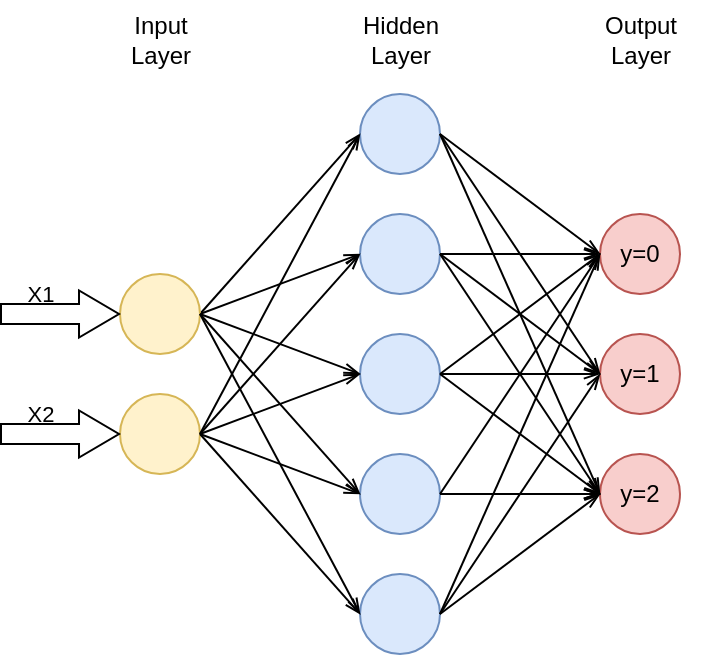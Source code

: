 <mxfile version="23.1.5" type="device">
  <diagram name="Page-1" id="lGg7TFK-4iDO3xBokP4W">
    <mxGraphModel dx="1151" dy="959" grid="1" gridSize="10" guides="1" tooltips="1" connect="1" arrows="1" fold="1" page="1" pageScale="1" pageWidth="827" pageHeight="1169" math="0" shadow="0">
      <root>
        <mxCell id="0" />
        <mxCell id="1" parent="0" />
        <mxCell id="K5dQghtmJ-VoOmfmf8Uz-15" style="rounded=0;orthogonalLoop=1;jettySize=auto;html=1;entryX=0;entryY=0.5;entryDx=0;entryDy=0;exitX=1;exitY=0.5;exitDx=0;exitDy=0;endArrow=openThin;endFill=0;" edge="1" parent="1" source="K5dQghtmJ-VoOmfmf8Uz-1" target="K5dQghtmJ-VoOmfmf8Uz-11">
          <mxGeometry relative="1" as="geometry" />
        </mxCell>
        <mxCell id="K5dQghtmJ-VoOmfmf8Uz-16" style="rounded=0;orthogonalLoop=1;jettySize=auto;html=1;entryX=0;entryY=0.5;entryDx=0;entryDy=0;exitX=1;exitY=0.5;exitDx=0;exitDy=0;endArrow=openThin;endFill=0;" edge="1" parent="1" source="K5dQghtmJ-VoOmfmf8Uz-1" target="K5dQghtmJ-VoOmfmf8Uz-10">
          <mxGeometry relative="1" as="geometry" />
        </mxCell>
        <mxCell id="K5dQghtmJ-VoOmfmf8Uz-1" value="" style="ellipse;whiteSpace=wrap;html=1;aspect=fixed;fillColor=#fff2cc;strokeColor=#d6b656;" vertex="1" parent="1">
          <mxGeometry x="160" y="250" width="40" height="40" as="geometry" />
        </mxCell>
        <mxCell id="K5dQghtmJ-VoOmfmf8Uz-2" value="" style="ellipse;whiteSpace=wrap;html=1;aspect=fixed;fillColor=#fff2cc;strokeColor=#d6b656;" vertex="1" parent="1">
          <mxGeometry x="160" y="310" width="40" height="40" as="geometry" />
        </mxCell>
        <mxCell id="K5dQghtmJ-VoOmfmf8Uz-4" value="X2" style="shape=flexArrow;endArrow=classic;html=1;rounded=0;entryX=0;entryY=0.5;entryDx=0;entryDy=0;endWidth=12.571;endSize=6.331;labelBackgroundColor=none;" edge="1" parent="1" target="K5dQghtmJ-VoOmfmf8Uz-2">
          <mxGeometry x="-0.333" y="10" width="50" height="50" relative="1" as="geometry">
            <mxPoint x="100" y="330" as="sourcePoint" />
            <mxPoint x="160" y="419.5" as="targetPoint" />
            <mxPoint as="offset" />
          </mxGeometry>
        </mxCell>
        <mxCell id="K5dQghtmJ-VoOmfmf8Uz-7" value="X1" style="shape=flexArrow;endArrow=classic;html=1;rounded=0;entryX=0;entryY=0.5;entryDx=0;entryDy=0;endWidth=12.571;endSize=6.331;labelBackgroundColor=none;" edge="1" parent="1" target="K5dQghtmJ-VoOmfmf8Uz-1">
          <mxGeometry x="-0.335" y="10" width="50" height="50" relative="1" as="geometry">
            <mxPoint x="100" y="270" as="sourcePoint" />
            <mxPoint x="160" y="259.71" as="targetPoint" />
            <mxPoint as="offset" />
          </mxGeometry>
        </mxCell>
        <mxCell id="K5dQghtmJ-VoOmfmf8Uz-10" value="" style="ellipse;whiteSpace=wrap;html=1;aspect=fixed;fillColor=#dae8fc;strokeColor=#6c8ebf;" vertex="1" parent="1">
          <mxGeometry x="280" y="220" width="40" height="40" as="geometry" />
        </mxCell>
        <mxCell id="K5dQghtmJ-VoOmfmf8Uz-11" value="" style="ellipse;whiteSpace=wrap;html=1;aspect=fixed;fillColor=#dae8fc;strokeColor=#6c8ebf;" vertex="1" parent="1">
          <mxGeometry x="280" y="160" width="40" height="40" as="geometry" />
        </mxCell>
        <mxCell id="K5dQghtmJ-VoOmfmf8Uz-12" value="" style="ellipse;whiteSpace=wrap;html=1;aspect=fixed;fillColor=#dae8fc;strokeColor=#6c8ebf;" vertex="1" parent="1">
          <mxGeometry x="280" y="280" width="40" height="40" as="geometry" />
        </mxCell>
        <mxCell id="K5dQghtmJ-VoOmfmf8Uz-13" value="" style="ellipse;whiteSpace=wrap;html=1;aspect=fixed;fillColor=#dae8fc;strokeColor=#6c8ebf;" vertex="1" parent="1">
          <mxGeometry x="280" y="340" width="40" height="40" as="geometry" />
        </mxCell>
        <mxCell id="K5dQghtmJ-VoOmfmf8Uz-14" value="" style="ellipse;whiteSpace=wrap;html=1;aspect=fixed;fillColor=#dae8fc;strokeColor=#6c8ebf;" vertex="1" parent="1">
          <mxGeometry x="280" y="400" width="40" height="40" as="geometry" />
        </mxCell>
        <mxCell id="K5dQghtmJ-VoOmfmf8Uz-17" style="rounded=0;orthogonalLoop=1;jettySize=auto;html=1;entryX=0;entryY=0.5;entryDx=0;entryDy=0;exitX=1;exitY=0.5;exitDx=0;exitDy=0;endArrow=openThin;endFill=0;" edge="1" parent="1" source="K5dQghtmJ-VoOmfmf8Uz-1" target="K5dQghtmJ-VoOmfmf8Uz-12">
          <mxGeometry relative="1" as="geometry">
            <mxPoint x="210" y="270" as="sourcePoint" />
            <mxPoint x="250" y="190" as="targetPoint" />
          </mxGeometry>
        </mxCell>
        <mxCell id="K5dQghtmJ-VoOmfmf8Uz-18" style="rounded=0;orthogonalLoop=1;jettySize=auto;html=1;entryX=0;entryY=0.5;entryDx=0;entryDy=0;exitX=1;exitY=0.5;exitDx=0;exitDy=0;endArrow=openThin;endFill=0;" edge="1" parent="1" source="K5dQghtmJ-VoOmfmf8Uz-1" target="K5dQghtmJ-VoOmfmf8Uz-13">
          <mxGeometry relative="1" as="geometry">
            <mxPoint x="210" y="270" as="sourcePoint" />
            <mxPoint x="250" y="310" as="targetPoint" />
          </mxGeometry>
        </mxCell>
        <mxCell id="K5dQghtmJ-VoOmfmf8Uz-19" style="rounded=0;orthogonalLoop=1;jettySize=auto;html=1;entryX=0;entryY=0.5;entryDx=0;entryDy=0;exitX=1;exitY=0.5;exitDx=0;exitDy=0;endArrow=openThin;endFill=0;" edge="1" parent="1" source="K5dQghtmJ-VoOmfmf8Uz-1" target="K5dQghtmJ-VoOmfmf8Uz-14">
          <mxGeometry relative="1" as="geometry">
            <mxPoint x="210" y="270" as="sourcePoint" />
            <mxPoint x="250" y="370" as="targetPoint" />
          </mxGeometry>
        </mxCell>
        <mxCell id="K5dQghtmJ-VoOmfmf8Uz-20" style="rounded=0;orthogonalLoop=1;jettySize=auto;html=1;entryX=0;entryY=0.5;entryDx=0;entryDy=0;exitX=1;exitY=0.5;exitDx=0;exitDy=0;endArrow=openThin;endFill=0;" edge="1" parent="1" source="K5dQghtmJ-VoOmfmf8Uz-2" target="K5dQghtmJ-VoOmfmf8Uz-14">
          <mxGeometry relative="1" as="geometry">
            <mxPoint x="220" y="280" as="sourcePoint" />
            <mxPoint x="260" y="380" as="targetPoint" />
          </mxGeometry>
        </mxCell>
        <mxCell id="K5dQghtmJ-VoOmfmf8Uz-21" style="rounded=0;orthogonalLoop=1;jettySize=auto;html=1;entryX=0;entryY=0.5;entryDx=0;entryDy=0;exitX=1;exitY=0.5;exitDx=0;exitDy=0;endArrow=openThin;endFill=0;" edge="1" parent="1" source="K5dQghtmJ-VoOmfmf8Uz-2" target="K5dQghtmJ-VoOmfmf8Uz-13">
          <mxGeometry relative="1" as="geometry">
            <mxPoint x="210" y="340" as="sourcePoint" />
            <mxPoint x="270" y="390" as="targetPoint" />
          </mxGeometry>
        </mxCell>
        <mxCell id="K5dQghtmJ-VoOmfmf8Uz-22" style="rounded=0;orthogonalLoop=1;jettySize=auto;html=1;entryX=0;entryY=0.5;entryDx=0;entryDy=0;exitX=1;exitY=0.5;exitDx=0;exitDy=0;endArrow=openThin;endFill=0;" edge="1" parent="1" source="K5dQghtmJ-VoOmfmf8Uz-2" target="K5dQghtmJ-VoOmfmf8Uz-12">
          <mxGeometry relative="1" as="geometry">
            <mxPoint x="240" y="300" as="sourcePoint" />
            <mxPoint x="280" y="400" as="targetPoint" />
          </mxGeometry>
        </mxCell>
        <mxCell id="K5dQghtmJ-VoOmfmf8Uz-23" style="rounded=0;orthogonalLoop=1;jettySize=auto;html=1;entryX=0;entryY=0.5;entryDx=0;entryDy=0;exitX=1;exitY=0.5;exitDx=0;exitDy=0;endArrow=openThin;endFill=0;" edge="1" parent="1" source="K5dQghtmJ-VoOmfmf8Uz-2" target="K5dQghtmJ-VoOmfmf8Uz-10">
          <mxGeometry relative="1" as="geometry">
            <mxPoint x="250" y="310" as="sourcePoint" />
            <mxPoint x="290" y="410" as="targetPoint" />
          </mxGeometry>
        </mxCell>
        <mxCell id="K5dQghtmJ-VoOmfmf8Uz-24" style="rounded=0;orthogonalLoop=1;jettySize=auto;html=1;entryX=0;entryY=0.5;entryDx=0;entryDy=0;exitX=1;exitY=0.5;exitDx=0;exitDy=0;endArrow=openThin;endFill=0;" edge="1" parent="1" source="K5dQghtmJ-VoOmfmf8Uz-2" target="K5dQghtmJ-VoOmfmf8Uz-11">
          <mxGeometry relative="1" as="geometry">
            <mxPoint x="260" y="320" as="sourcePoint" />
            <mxPoint x="300" y="420" as="targetPoint" />
          </mxGeometry>
        </mxCell>
        <mxCell id="K5dQghtmJ-VoOmfmf8Uz-25" value="y=0" style="ellipse;whiteSpace=wrap;html=1;aspect=fixed;fillColor=#f8cecc;strokeColor=#b85450;" vertex="1" parent="1">
          <mxGeometry x="400" y="220" width="40" height="40" as="geometry" />
        </mxCell>
        <mxCell id="K5dQghtmJ-VoOmfmf8Uz-26" value="y=2" style="ellipse;whiteSpace=wrap;html=1;aspect=fixed;fillColor=#f8cecc;strokeColor=#b85450;" vertex="1" parent="1">
          <mxGeometry x="400" y="340" width="40" height="40" as="geometry" />
        </mxCell>
        <mxCell id="K5dQghtmJ-VoOmfmf8Uz-27" style="rounded=0;orthogonalLoop=1;jettySize=auto;html=1;entryX=0;entryY=0.5;entryDx=0;entryDy=0;exitX=1;exitY=0.5;exitDx=0;exitDy=0;endArrow=openThin;endFill=0;" edge="1" parent="1" source="K5dQghtmJ-VoOmfmf8Uz-11" target="K5dQghtmJ-VoOmfmf8Uz-25">
          <mxGeometry relative="1" as="geometry">
            <mxPoint x="210" y="350" as="sourcePoint" />
            <mxPoint x="290" y="190" as="targetPoint" />
          </mxGeometry>
        </mxCell>
        <mxCell id="K5dQghtmJ-VoOmfmf8Uz-28" style="rounded=0;orthogonalLoop=1;jettySize=auto;html=1;entryX=0;entryY=0.5;entryDx=0;entryDy=0;exitX=1;exitY=0.5;exitDx=0;exitDy=0;endArrow=openThin;endFill=0;" edge="1" parent="1" source="K5dQghtmJ-VoOmfmf8Uz-11" target="K5dQghtmJ-VoOmfmf8Uz-26">
          <mxGeometry relative="1" as="geometry">
            <mxPoint x="330" y="190" as="sourcePoint" />
            <mxPoint x="410" y="270" as="targetPoint" />
          </mxGeometry>
        </mxCell>
        <mxCell id="K5dQghtmJ-VoOmfmf8Uz-29" style="rounded=0;orthogonalLoop=1;jettySize=auto;html=1;entryX=0;entryY=0.5;entryDx=0;entryDy=0;exitX=1;exitY=0.5;exitDx=0;exitDy=0;endArrow=openThin;endFill=0;" edge="1" parent="1" source="K5dQghtmJ-VoOmfmf8Uz-10" target="K5dQghtmJ-VoOmfmf8Uz-25">
          <mxGeometry relative="1" as="geometry">
            <mxPoint x="340" y="200" as="sourcePoint" />
            <mxPoint x="420" y="280" as="targetPoint" />
          </mxGeometry>
        </mxCell>
        <mxCell id="K5dQghtmJ-VoOmfmf8Uz-30" style="rounded=0;orthogonalLoop=1;jettySize=auto;html=1;entryX=0;entryY=0.5;entryDx=0;entryDy=0;exitX=1;exitY=0.5;exitDx=0;exitDy=0;endArrow=openThin;endFill=0;" edge="1" parent="1" source="K5dQghtmJ-VoOmfmf8Uz-10" target="K5dQghtmJ-VoOmfmf8Uz-26">
          <mxGeometry relative="1" as="geometry">
            <mxPoint x="330" y="250" as="sourcePoint" />
            <mxPoint x="410" y="270" as="targetPoint" />
          </mxGeometry>
        </mxCell>
        <mxCell id="K5dQghtmJ-VoOmfmf8Uz-31" style="rounded=0;orthogonalLoop=1;jettySize=auto;html=1;entryX=0;entryY=0.5;entryDx=0;entryDy=0;exitX=1;exitY=0.5;exitDx=0;exitDy=0;endArrow=openThin;endFill=0;" edge="1" parent="1" source="K5dQghtmJ-VoOmfmf8Uz-12" target="K5dQghtmJ-VoOmfmf8Uz-25">
          <mxGeometry relative="1" as="geometry">
            <mxPoint x="340" y="260" as="sourcePoint" />
            <mxPoint x="420" y="280" as="targetPoint" />
          </mxGeometry>
        </mxCell>
        <mxCell id="K5dQghtmJ-VoOmfmf8Uz-32" style="rounded=0;orthogonalLoop=1;jettySize=auto;html=1;entryX=0;entryY=0.5;entryDx=0;entryDy=0;exitX=1;exitY=0.5;exitDx=0;exitDy=0;endArrow=openThin;endFill=0;" edge="1" parent="1" source="K5dQghtmJ-VoOmfmf8Uz-12" target="K5dQghtmJ-VoOmfmf8Uz-26">
          <mxGeometry relative="1" as="geometry">
            <mxPoint x="350" y="270" as="sourcePoint" />
            <mxPoint x="430" y="290" as="targetPoint" />
          </mxGeometry>
        </mxCell>
        <mxCell id="K5dQghtmJ-VoOmfmf8Uz-33" style="rounded=0;orthogonalLoop=1;jettySize=auto;html=1;entryX=0;entryY=0.5;entryDx=0;entryDy=0;exitX=1;exitY=0.5;exitDx=0;exitDy=0;endArrow=openThin;endFill=0;" edge="1" parent="1" source="K5dQghtmJ-VoOmfmf8Uz-13" target="K5dQghtmJ-VoOmfmf8Uz-25">
          <mxGeometry relative="1" as="geometry">
            <mxPoint x="360" y="280" as="sourcePoint" />
            <mxPoint x="440" y="300" as="targetPoint" />
          </mxGeometry>
        </mxCell>
        <mxCell id="K5dQghtmJ-VoOmfmf8Uz-34" style="rounded=0;orthogonalLoop=1;jettySize=auto;html=1;entryX=0;entryY=0.5;entryDx=0;entryDy=0;exitX=1;exitY=0.5;exitDx=0;exitDy=0;endArrow=openThin;endFill=0;" edge="1" parent="1" source="K5dQghtmJ-VoOmfmf8Uz-13" target="K5dQghtmJ-VoOmfmf8Uz-26">
          <mxGeometry relative="1" as="geometry">
            <mxPoint x="370" y="290" as="sourcePoint" />
            <mxPoint x="450" y="310" as="targetPoint" />
          </mxGeometry>
        </mxCell>
        <mxCell id="K5dQghtmJ-VoOmfmf8Uz-35" style="rounded=0;orthogonalLoop=1;jettySize=auto;html=1;entryX=0;entryY=0.5;entryDx=0;entryDy=0;exitX=1;exitY=0.5;exitDx=0;exitDy=0;endArrow=openThin;endFill=0;" edge="1" parent="1" source="K5dQghtmJ-VoOmfmf8Uz-14" target="K5dQghtmJ-VoOmfmf8Uz-25">
          <mxGeometry relative="1" as="geometry">
            <mxPoint x="380" y="300" as="sourcePoint" />
            <mxPoint x="460" y="320" as="targetPoint" />
          </mxGeometry>
        </mxCell>
        <mxCell id="K5dQghtmJ-VoOmfmf8Uz-36" style="rounded=0;orthogonalLoop=1;jettySize=auto;html=1;entryX=0;entryY=0.5;entryDx=0;entryDy=0;exitX=1;exitY=0.5;exitDx=0;exitDy=0;endArrow=openThin;endFill=0;" edge="1" parent="1" source="K5dQghtmJ-VoOmfmf8Uz-14" target="K5dQghtmJ-VoOmfmf8Uz-26">
          <mxGeometry relative="1" as="geometry">
            <mxPoint x="390" y="310" as="sourcePoint" />
            <mxPoint x="470" y="330" as="targetPoint" />
          </mxGeometry>
        </mxCell>
        <mxCell id="K5dQghtmJ-VoOmfmf8Uz-37" value="y=1" style="ellipse;whiteSpace=wrap;html=1;aspect=fixed;fillColor=#f8cecc;strokeColor=#b85450;" vertex="1" parent="1">
          <mxGeometry x="400" y="280" width="40" height="40" as="geometry" />
        </mxCell>
        <mxCell id="K5dQghtmJ-VoOmfmf8Uz-38" style="rounded=0;orthogonalLoop=1;jettySize=auto;html=1;entryX=0;entryY=0.5;entryDx=0;entryDy=0;exitX=1;exitY=0.5;exitDx=0;exitDy=0;endArrow=openThin;endFill=0;" edge="1" parent="1" source="K5dQghtmJ-VoOmfmf8Uz-11" target="K5dQghtmJ-VoOmfmf8Uz-37">
          <mxGeometry relative="1" as="geometry">
            <mxPoint x="330" y="190" as="sourcePoint" />
            <mxPoint x="410" y="250" as="targetPoint" />
          </mxGeometry>
        </mxCell>
        <mxCell id="K5dQghtmJ-VoOmfmf8Uz-39" style="rounded=0;orthogonalLoop=1;jettySize=auto;html=1;entryX=0;entryY=0.5;entryDx=0;entryDy=0;exitX=1;exitY=0.5;exitDx=0;exitDy=0;endArrow=openThin;endFill=0;" edge="1" parent="1" source="K5dQghtmJ-VoOmfmf8Uz-10" target="K5dQghtmJ-VoOmfmf8Uz-37">
          <mxGeometry relative="1" as="geometry">
            <mxPoint x="340" y="200" as="sourcePoint" />
            <mxPoint x="420" y="260" as="targetPoint" />
          </mxGeometry>
        </mxCell>
        <mxCell id="K5dQghtmJ-VoOmfmf8Uz-40" style="rounded=0;orthogonalLoop=1;jettySize=auto;html=1;entryX=0;entryY=0.5;entryDx=0;entryDy=0;exitX=1;exitY=0.5;exitDx=0;exitDy=0;endArrow=openThin;endFill=0;" edge="1" parent="1" source="K5dQghtmJ-VoOmfmf8Uz-12" target="K5dQghtmJ-VoOmfmf8Uz-37">
          <mxGeometry relative="1" as="geometry">
            <mxPoint x="350" y="210" as="sourcePoint" />
            <mxPoint x="430" y="270" as="targetPoint" />
          </mxGeometry>
        </mxCell>
        <mxCell id="K5dQghtmJ-VoOmfmf8Uz-41" style="rounded=0;orthogonalLoop=1;jettySize=auto;html=1;entryX=0;entryY=0.5;entryDx=0;entryDy=0;exitX=1;exitY=0.5;exitDx=0;exitDy=0;endArrow=openThin;endFill=0;" edge="1" parent="1" source="K5dQghtmJ-VoOmfmf8Uz-13" target="K5dQghtmJ-VoOmfmf8Uz-26">
          <mxGeometry relative="1" as="geometry">
            <mxPoint x="360" y="220" as="sourcePoint" />
            <mxPoint x="440" y="280" as="targetPoint" />
          </mxGeometry>
        </mxCell>
        <mxCell id="K5dQghtmJ-VoOmfmf8Uz-42" style="rounded=0;orthogonalLoop=1;jettySize=auto;html=1;entryX=0;entryY=0.5;entryDx=0;entryDy=0;exitX=1;exitY=0.5;exitDx=0;exitDy=0;endArrow=openThin;endFill=0;" edge="1" parent="1" source="K5dQghtmJ-VoOmfmf8Uz-14" target="K5dQghtmJ-VoOmfmf8Uz-37">
          <mxGeometry relative="1" as="geometry">
            <mxPoint x="370" y="230" as="sourcePoint" />
            <mxPoint x="450" y="290" as="targetPoint" />
          </mxGeometry>
        </mxCell>
        <mxCell id="K5dQghtmJ-VoOmfmf8Uz-46" value="Input&lt;br&gt;Layer" style="text;html=1;align=center;verticalAlign=middle;resizable=0;points=[];autosize=1;strokeColor=none;fillColor=none;" vertex="1" parent="1">
          <mxGeometry x="155" y="113" width="50" height="40" as="geometry" />
        </mxCell>
        <mxCell id="K5dQghtmJ-VoOmfmf8Uz-47" value="Hidden&lt;br&gt;Layer" style="text;html=1;align=center;verticalAlign=middle;resizable=0;points=[];autosize=1;strokeColor=none;fillColor=none;" vertex="1" parent="1">
          <mxGeometry x="270" y="113" width="60" height="40" as="geometry" />
        </mxCell>
        <mxCell id="K5dQghtmJ-VoOmfmf8Uz-48" value="Output&lt;br&gt;Layer" style="text;html=1;align=center;verticalAlign=middle;resizable=0;points=[];autosize=1;strokeColor=none;fillColor=none;" vertex="1" parent="1">
          <mxGeometry x="390" y="113" width="60" height="40" as="geometry" />
        </mxCell>
      </root>
    </mxGraphModel>
  </diagram>
</mxfile>
